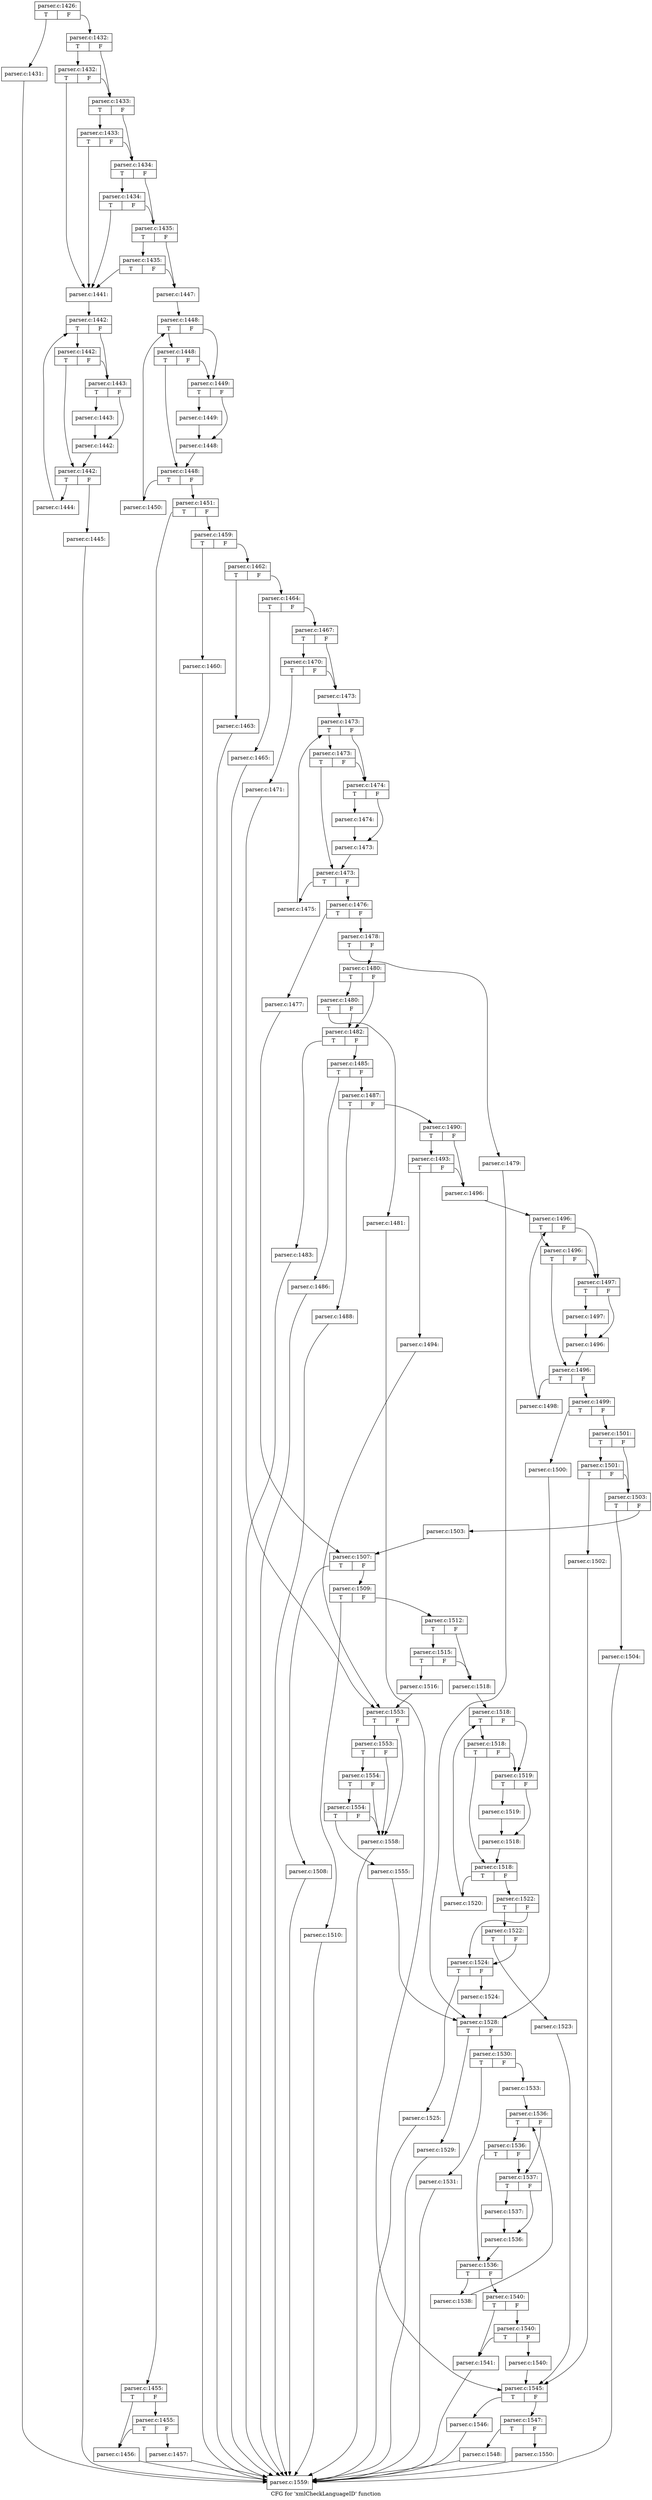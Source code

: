 digraph "CFG for 'xmlCheckLanguageID' function" {
	label="CFG for 'xmlCheckLanguageID' function";

	Node0x546fc20 [shape=record,label="{parser.c:1426:|{<s0>T|<s1>F}}"];
	Node0x546fc20:s0 -> Node0x56c7890;
	Node0x546fc20:s1 -> Node0x54705b0;
	Node0x56c7890 [shape=record,label="{parser.c:1431:}"];
	Node0x56c7890 -> Node0x56c8eb0;
	Node0x54705b0 [shape=record,label="{parser.c:1432:|{<s0>T|<s1>F}}"];
	Node0x54705b0:s0 -> Node0x56e8cd0;
	Node0x54705b0:s1 -> Node0x56e8c50;
	Node0x56e8cd0 [shape=record,label="{parser.c:1432:|{<s0>T|<s1>F}}"];
	Node0x56e8cd0:s0 -> Node0x56e8ab0;
	Node0x56e8cd0:s1 -> Node0x56e8c50;
	Node0x56e8c50 [shape=record,label="{parser.c:1433:|{<s0>T|<s1>F}}"];
	Node0x56e8c50:s0 -> Node0x56e95b0;
	Node0x56e8c50:s1 -> Node0x56e8bd0;
	Node0x56e95b0 [shape=record,label="{parser.c:1433:|{<s0>T|<s1>F}}"];
	Node0x56e95b0:s0 -> Node0x56e8ab0;
	Node0x56e95b0:s1 -> Node0x56e8bd0;
	Node0x56e8bd0 [shape=record,label="{parser.c:1434:|{<s0>T|<s1>F}}"];
	Node0x56e8bd0:s0 -> Node0x56e9d70;
	Node0x56e8bd0:s1 -> Node0x56e8b50;
	Node0x56e9d70 [shape=record,label="{parser.c:1434:|{<s0>T|<s1>F}}"];
	Node0x56e9d70:s0 -> Node0x56e8ab0;
	Node0x56e9d70:s1 -> Node0x56e8b50;
	Node0x56e8b50 [shape=record,label="{parser.c:1435:|{<s0>T|<s1>F}}"];
	Node0x56e8b50:s0 -> Node0x56ea530;
	Node0x56e8b50:s1 -> Node0x56e8b00;
	Node0x56ea530 [shape=record,label="{parser.c:1435:|{<s0>T|<s1>F}}"];
	Node0x56ea530:s0 -> Node0x56e8ab0;
	Node0x56ea530:s1 -> Node0x56e8b00;
	Node0x56e8ab0 [shape=record,label="{parser.c:1441:}"];
	Node0x56e8ab0 -> Node0x56eafa0;
	Node0x56eafa0 [shape=record,label="{parser.c:1442:|{<s0>T|<s1>F}}"];
	Node0x56eafa0:s0 -> Node0x56eb320;
	Node0x56eafa0:s1 -> Node0x56eb2d0;
	Node0x56eb320 [shape=record,label="{parser.c:1442:|{<s0>T|<s1>F}}"];
	Node0x56eb320:s0 -> Node0x56eb280;
	Node0x56eb320:s1 -> Node0x56eb2d0;
	Node0x56eb2d0 [shape=record,label="{parser.c:1443:|{<s0>T|<s1>F}}"];
	Node0x56eb2d0:s0 -> Node0x56ebbc0;
	Node0x56eb2d0:s1 -> Node0x56ebb70;
	Node0x56ebbc0 [shape=record,label="{parser.c:1443:}"];
	Node0x56ebbc0 -> Node0x56ebb70;
	Node0x56ebb70 [shape=record,label="{parser.c:1442:}"];
	Node0x56ebb70 -> Node0x56eb280;
	Node0x56eb280 [shape=record,label="{parser.c:1442:|{<s0>T|<s1>F}}"];
	Node0x56eb280:s0 -> Node0x5688920;
	Node0x56eb280:s1 -> Node0x546ff50;
	Node0x5688920 [shape=record,label="{parser.c:1444:}"];
	Node0x5688920 -> Node0x56eafa0;
	Node0x546ff50 [shape=record,label="{parser.c:1445:}"];
	Node0x546ff50 -> Node0x56c8eb0;
	Node0x56e8b00 [shape=record,label="{parser.c:1447:}"];
	Node0x56e8b00 -> Node0x56eece0;
	Node0x56eece0 [shape=record,label="{parser.c:1448:|{<s0>T|<s1>F}}"];
	Node0x56eece0:s0 -> Node0x56ef020;
	Node0x56eece0:s1 -> Node0x56eefd0;
	Node0x56ef020 [shape=record,label="{parser.c:1448:|{<s0>T|<s1>F}}"];
	Node0x56ef020:s0 -> Node0x56eef80;
	Node0x56ef020:s1 -> Node0x56eefd0;
	Node0x56eefd0 [shape=record,label="{parser.c:1449:|{<s0>T|<s1>F}}"];
	Node0x56eefd0:s0 -> Node0x56ef800;
	Node0x56eefd0:s1 -> Node0x56ef7b0;
	Node0x56ef800 [shape=record,label="{parser.c:1449:}"];
	Node0x56ef800 -> Node0x56ef7b0;
	Node0x56ef7b0 [shape=record,label="{parser.c:1448:}"];
	Node0x56ef7b0 -> Node0x56eef80;
	Node0x56eef80 [shape=record,label="{parser.c:1448:|{<s0>T|<s1>F}}"];
	Node0x56eef80:s0 -> Node0x56f00c0;
	Node0x56eef80:s1 -> Node0x56eef00;
	Node0x56f00c0 [shape=record,label="{parser.c:1450:}"];
	Node0x56f00c0 -> Node0x56eece0;
	Node0x56eef00 [shape=record,label="{parser.c:1451:|{<s0>T|<s1>F}}"];
	Node0x56eef00:s0 -> Node0x56f03e0;
	Node0x56eef00:s1 -> Node0x56f0430;
	Node0x56f03e0 [shape=record,label="{parser.c:1455:|{<s0>T|<s1>F}}"];
	Node0x56f03e0:s0 -> Node0x56f0a30;
	Node0x56f03e0:s1 -> Node0x56f0ad0;
	Node0x56f0ad0 [shape=record,label="{parser.c:1455:|{<s0>T|<s1>F}}"];
	Node0x56f0ad0:s0 -> Node0x56f0a30;
	Node0x56f0ad0:s1 -> Node0x56f0a80;
	Node0x56f0a30 [shape=record,label="{parser.c:1456:}"];
	Node0x56f0a30 -> Node0x56c8eb0;
	Node0x56f0a80 [shape=record,label="{parser.c:1457:}"];
	Node0x56f0a80 -> Node0x56c8eb0;
	Node0x56f0430 [shape=record,label="{parser.c:1459:|{<s0>T|<s1>F}}"];
	Node0x56f0430:s0 -> Node0x56f1720;
	Node0x56f0430:s1 -> Node0x56f1770;
	Node0x56f1720 [shape=record,label="{parser.c:1460:}"];
	Node0x56f1720 -> Node0x56c8eb0;
	Node0x56f1770 [shape=record,label="{parser.c:1462:|{<s0>T|<s1>F}}"];
	Node0x56f1770:s0 -> Node0x56f1e00;
	Node0x56f1770:s1 -> Node0x56f1e50;
	Node0x56f1e00 [shape=record,label="{parser.c:1463:}"];
	Node0x56f1e00 -> Node0x56c8eb0;
	Node0x56f1e50 [shape=record,label="{parser.c:1464:|{<s0>T|<s1>F}}"];
	Node0x56f1e50:s0 -> Node0x56f2460;
	Node0x56f1e50:s1 -> Node0x56f24b0;
	Node0x56f2460 [shape=record,label="{parser.c:1465:}"];
	Node0x56f2460 -> Node0x56c8eb0;
	Node0x56f24b0 [shape=record,label="{parser.c:1467:|{<s0>T|<s1>F}}"];
	Node0x56f24b0:s0 -> Node0x56f2f60;
	Node0x56f24b0:s1 -> Node0x56f2f10;
	Node0x56f2f60 [shape=record,label="{parser.c:1470:|{<s0>T|<s1>F}}"];
	Node0x56f2f60:s0 -> Node0x56eb1c0;
	Node0x56f2f60:s1 -> Node0x56f2f10;
	Node0x56eb1c0 [shape=record,label="{parser.c:1471:}"];
	Node0x56eb1c0 -> Node0x56f36a0;
	Node0x56f2f10 [shape=record,label="{parser.c:1473:}"];
	Node0x56f2f10 -> Node0x56f40c0;
	Node0x56f40c0 [shape=record,label="{parser.c:1473:|{<s0>T|<s1>F}}"];
	Node0x56f40c0:s0 -> Node0x56f4400;
	Node0x56f40c0:s1 -> Node0x56f43b0;
	Node0x56f4400 [shape=record,label="{parser.c:1473:|{<s0>T|<s1>F}}"];
	Node0x56f4400:s0 -> Node0x56f4360;
	Node0x56f4400:s1 -> Node0x56f43b0;
	Node0x56f43b0 [shape=record,label="{parser.c:1474:|{<s0>T|<s1>F}}"];
	Node0x56f43b0:s0 -> Node0x56f4be0;
	Node0x56f43b0:s1 -> Node0x56f4b90;
	Node0x56f4be0 [shape=record,label="{parser.c:1474:}"];
	Node0x56f4be0 -> Node0x56f4b90;
	Node0x56f4b90 [shape=record,label="{parser.c:1473:}"];
	Node0x56f4b90 -> Node0x56f4360;
	Node0x56f4360 [shape=record,label="{parser.c:1473:|{<s0>T|<s1>F}}"];
	Node0x56f4360:s0 -> Node0x56f54a0;
	Node0x56f4360:s1 -> Node0x56f42e0;
	Node0x56f54a0 [shape=record,label="{parser.c:1475:}"];
	Node0x56f54a0 -> Node0x56f40c0;
	Node0x56f42e0 [shape=record,label="{parser.c:1476:|{<s0>T|<s1>F}}"];
	Node0x56f42e0:s0 -> Node0x56f57c0;
	Node0x56f42e0:s1 -> Node0x56f5810;
	Node0x56f57c0 [shape=record,label="{parser.c:1477:}"];
	Node0x56f57c0 -> Node0x56f5cf0;
	Node0x56f5810 [shape=record,label="{parser.c:1478:|{<s0>T|<s1>F}}"];
	Node0x56f5810:s0 -> Node0x56f5e10;
	Node0x56f5810:s1 -> Node0x56f5e60;
	Node0x56f5e10 [shape=record,label="{parser.c:1479:}"];
	Node0x56f5e10 -> Node0x56f6340;
	Node0x56f5e60 [shape=record,label="{parser.c:1480:|{<s0>T|<s1>F}}"];
	Node0x56f5e60:s0 -> Node0x56f6500;
	Node0x56f5e60:s1 -> Node0x56f64b0;
	Node0x56f6500 [shape=record,label="{parser.c:1480:|{<s0>T|<s1>F}}"];
	Node0x56f6500:s0 -> Node0x56f6460;
	Node0x56f6500:s1 -> Node0x56f64b0;
	Node0x56f6460 [shape=record,label="{parser.c:1481:}"];
	Node0x56f6460 -> Node0x56f6e50;
	Node0x56f64b0 [shape=record,label="{parser.c:1482:|{<s0>T|<s1>F}}"];
	Node0x56f64b0:s0 -> Node0x56f6fa0;
	Node0x56f64b0:s1 -> Node0x56f6ff0;
	Node0x56f6fa0 [shape=record,label="{parser.c:1483:}"];
	Node0x56f6fa0 -> Node0x56c8eb0;
	Node0x56f6ff0 [shape=record,label="{parser.c:1485:|{<s0>T|<s1>F}}"];
	Node0x56f6ff0:s0 -> Node0x56eccd0;
	Node0x56f6ff0:s1 -> Node0x56ecd20;
	Node0x56eccd0 [shape=record,label="{parser.c:1486:}"];
	Node0x56eccd0 -> Node0x56c8eb0;
	Node0x56ecd20 [shape=record,label="{parser.c:1487:|{<s0>T|<s1>F}}"];
	Node0x56ecd20:s0 -> Node0x56ed330;
	Node0x56ecd20:s1 -> Node0x56ed380;
	Node0x56ed330 [shape=record,label="{parser.c:1488:}"];
	Node0x56ed330 -> Node0x56c8eb0;
	Node0x56ed380 [shape=record,label="{parser.c:1490:|{<s0>T|<s1>F}}"];
	Node0x56ed380:s0 -> Node0x56f9770;
	Node0x56ed380:s1 -> Node0x56f9720;
	Node0x56f9770 [shape=record,label="{parser.c:1493:|{<s0>T|<s1>F}}"];
	Node0x56f9770:s0 -> Node0x56f96d0;
	Node0x56f9770:s1 -> Node0x56f9720;
	Node0x56f96d0 [shape=record,label="{parser.c:1494:}"];
	Node0x56f96d0 -> Node0x56f36a0;
	Node0x56f9720 [shape=record,label="{parser.c:1496:}"];
	Node0x56f9720 -> Node0x56fa010;
	Node0x56fa010 [shape=record,label="{parser.c:1496:|{<s0>T|<s1>F}}"];
	Node0x56fa010:s0 -> Node0x56fa350;
	Node0x56fa010:s1 -> Node0x56fa300;
	Node0x56fa350 [shape=record,label="{parser.c:1496:|{<s0>T|<s1>F}}"];
	Node0x56fa350:s0 -> Node0x56fa2b0;
	Node0x56fa350:s1 -> Node0x56fa300;
	Node0x56fa300 [shape=record,label="{parser.c:1497:|{<s0>T|<s1>F}}"];
	Node0x56fa300:s0 -> Node0x56fab30;
	Node0x56fa300:s1 -> Node0x56faae0;
	Node0x56fab30 [shape=record,label="{parser.c:1497:}"];
	Node0x56fab30 -> Node0x56faae0;
	Node0x56faae0 [shape=record,label="{parser.c:1496:}"];
	Node0x56faae0 -> Node0x56fa2b0;
	Node0x56fa2b0 [shape=record,label="{parser.c:1496:|{<s0>T|<s1>F}}"];
	Node0x56fa2b0:s0 -> Node0x56fb3f0;
	Node0x56fa2b0:s1 -> Node0x56fa230;
	Node0x56fb3f0 [shape=record,label="{parser.c:1498:}"];
	Node0x56fb3f0 -> Node0x56fa010;
	Node0x56fa230 [shape=record,label="{parser.c:1499:|{<s0>T|<s1>F}}"];
	Node0x56fa230:s0 -> Node0x56fb710;
	Node0x56fa230:s1 -> Node0x56fb760;
	Node0x56fb710 [shape=record,label="{parser.c:1500:}"];
	Node0x56fb710 -> Node0x56f6340;
	Node0x56fb760 [shape=record,label="{parser.c:1501:|{<s0>T|<s1>F}}"];
	Node0x56fb760:s0 -> Node0x56fbdb0;
	Node0x56fb760:s1 -> Node0x56fbd60;
	Node0x56fbdb0 [shape=record,label="{parser.c:1501:|{<s0>T|<s1>F}}"];
	Node0x56fbdb0:s0 -> Node0x56fbd10;
	Node0x56fbdb0:s1 -> Node0x56fbd60;
	Node0x56fbd10 [shape=record,label="{parser.c:1502:}"];
	Node0x56fbd10 -> Node0x56f6e50;
	Node0x56fbd60 [shape=record,label="{parser.c:1503:|{<s0>T|<s1>F}}"];
	Node0x56fbd60:s0 -> Node0x56fc7c0;
	Node0x56fbd60:s1 -> Node0x56fc810;
	Node0x56fc7c0 [shape=record,label="{parser.c:1504:}"];
	Node0x56fc7c0 -> Node0x56c8eb0;
	Node0x56fc810 [shape=record,label="{parser.c:1503:}"];
	Node0x56fc810 -> Node0x56f5cf0;
	Node0x56f5cf0 [shape=record,label="{parser.c:1507:|{<s0>T|<s1>F}}"];
	Node0x56f5cf0:s0 -> Node0x56fcf00;
	Node0x56f5cf0:s1 -> Node0x56fcf50;
	Node0x56fcf00 [shape=record,label="{parser.c:1508:}"];
	Node0x56fcf00 -> Node0x56c8eb0;
	Node0x56fcf50 [shape=record,label="{parser.c:1509:|{<s0>T|<s1>F}}"];
	Node0x56fcf50:s0 -> Node0x56fd560;
	Node0x56fcf50:s1 -> Node0x56fd5b0;
	Node0x56fd560 [shape=record,label="{parser.c:1510:}"];
	Node0x56fd560 -> Node0x56c8eb0;
	Node0x56fd5b0 [shape=record,label="{parser.c:1512:|{<s0>T|<s1>F}}"];
	Node0x56fd5b0:s0 -> Node0x56fdfa0;
	Node0x56fd5b0:s1 -> Node0x56fdf50;
	Node0x56fdfa0 [shape=record,label="{parser.c:1515:|{<s0>T|<s1>F}}"];
	Node0x56fdfa0:s0 -> Node0x56fdf00;
	Node0x56fdfa0:s1 -> Node0x56fdf50;
	Node0x56fdf00 [shape=record,label="{parser.c:1516:}"];
	Node0x56fdf00 -> Node0x56f36a0;
	Node0x56fdf50 [shape=record,label="{parser.c:1518:}"];
	Node0x56fdf50 -> Node0x56fe840;
	Node0x56fe840 [shape=record,label="{parser.c:1518:|{<s0>T|<s1>F}}"];
	Node0x56fe840:s0 -> Node0x56fecc0;
	Node0x56fe840:s1 -> Node0x56fec70;
	Node0x56fecc0 [shape=record,label="{parser.c:1518:|{<s0>T|<s1>F}}"];
	Node0x56fecc0:s0 -> Node0x56f2e80;
	Node0x56fecc0:s1 -> Node0x56fec70;
	Node0x56fec70 [shape=record,label="{parser.c:1519:|{<s0>T|<s1>F}}"];
	Node0x56fec70:s0 -> Node0x56ff470;
	Node0x56fec70:s1 -> Node0x56ff420;
	Node0x56ff470 [shape=record,label="{parser.c:1519:}"];
	Node0x56ff470 -> Node0x56ff420;
	Node0x56ff420 [shape=record,label="{parser.c:1518:}"];
	Node0x56ff420 -> Node0x56f2e80;
	Node0x56f2e80 [shape=record,label="{parser.c:1518:|{<s0>T|<s1>F}}"];
	Node0x56f2e80:s0 -> Node0x56ffd30;
	Node0x56f2e80:s1 -> Node0x56f2e00;
	Node0x56ffd30 [shape=record,label="{parser.c:1520:}"];
	Node0x56ffd30 -> Node0x56fe840;
	Node0x56f2e00 [shape=record,label="{parser.c:1522:|{<s0>T|<s1>F}}"];
	Node0x56f2e00:s0 -> Node0x57000f0;
	Node0x56f2e00:s1 -> Node0x57000a0;
	Node0x57000f0 [shape=record,label="{parser.c:1522:|{<s0>T|<s1>F}}"];
	Node0x57000f0:s0 -> Node0x5700050;
	Node0x57000f0:s1 -> Node0x57000a0;
	Node0x5700050 [shape=record,label="{parser.c:1523:}"];
	Node0x5700050 -> Node0x56f6e50;
	Node0x57000a0 [shape=record,label="{parser.c:1524:|{<s0>T|<s1>F}}"];
	Node0x57000a0:s0 -> Node0x5700b00;
	Node0x57000a0:s1 -> Node0x5700b50;
	Node0x5700b00 [shape=record,label="{parser.c:1525:}"];
	Node0x5700b00 -> Node0x56c8eb0;
	Node0x5700b50 [shape=record,label="{parser.c:1524:}"];
	Node0x5700b50 -> Node0x56f6340;
	Node0x56f6340 [shape=record,label="{parser.c:1528:|{<s0>T|<s1>F}}"];
	Node0x56f6340:s0 -> Node0x5701240;
	Node0x56f6340:s1 -> Node0x5701290;
	Node0x5701240 [shape=record,label="{parser.c:1529:}"];
	Node0x5701240 -> Node0x56c8eb0;
	Node0x5701290 [shape=record,label="{parser.c:1530:|{<s0>T|<s1>F}}"];
	Node0x5701290:s0 -> Node0x57018a0;
	Node0x5701290:s1 -> Node0x57018f0;
	Node0x57018a0 [shape=record,label="{parser.c:1531:}"];
	Node0x57018a0 -> Node0x56c8eb0;
	Node0x57018f0 [shape=record,label="{parser.c:1533:}"];
	Node0x57018f0 -> Node0x57021d0;
	Node0x57021d0 [shape=record,label="{parser.c:1536:|{<s0>T|<s1>F}}"];
	Node0x57021d0:s0 -> Node0x5702510;
	Node0x57021d0:s1 -> Node0x57024c0;
	Node0x5702510 [shape=record,label="{parser.c:1536:|{<s0>T|<s1>F}}"];
	Node0x5702510:s0 -> Node0x5702470;
	Node0x5702510:s1 -> Node0x57024c0;
	Node0x57024c0 [shape=record,label="{parser.c:1537:|{<s0>T|<s1>F}}"];
	Node0x57024c0:s0 -> Node0x5702cf0;
	Node0x57024c0:s1 -> Node0x5702ca0;
	Node0x5702cf0 [shape=record,label="{parser.c:1537:}"];
	Node0x5702cf0 -> Node0x5702ca0;
	Node0x5702ca0 [shape=record,label="{parser.c:1536:}"];
	Node0x5702ca0 -> Node0x5702470;
	Node0x5702470 [shape=record,label="{parser.c:1536:|{<s0>T|<s1>F}}"];
	Node0x5702470:s0 -> Node0x57035b0;
	Node0x5702470:s1 -> Node0x57023f0;
	Node0x57035b0 [shape=record,label="{parser.c:1538:}"];
	Node0x57035b0 -> Node0x57021d0;
	Node0x57023f0 [shape=record,label="{parser.c:1540:|{<s0>T|<s1>F}}"];
	Node0x57023f0:s0 -> Node0x57038d0;
	Node0x57023f0:s1 -> Node0x5703970;
	Node0x5703970 [shape=record,label="{parser.c:1540:|{<s0>T|<s1>F}}"];
	Node0x5703970:s0 -> Node0x57038d0;
	Node0x5703970:s1 -> Node0x5703920;
	Node0x57038d0 [shape=record,label="{parser.c:1541:}"];
	Node0x57038d0 -> Node0x56c8eb0;
	Node0x5703920 [shape=record,label="{parser.c:1540:}"];
	Node0x5703920 -> Node0x56f6e50;
	Node0x56f6e50 [shape=record,label="{parser.c:1545:|{<s0>T|<s1>F}}"];
	Node0x56f6e50:s0 -> Node0x57044c0;
	Node0x56f6e50:s1 -> Node0x5704510;
	Node0x57044c0 [shape=record,label="{parser.c:1546:}"];
	Node0x57044c0 -> Node0x56c8eb0;
	Node0x5704510 [shape=record,label="{parser.c:1547:|{<s0>T|<s1>F}}"];
	Node0x5704510:s0 -> Node0x5704b20;
	Node0x5704510:s1 -> Node0x5704b70;
	Node0x5704b20 [shape=record,label="{parser.c:1548:}"];
	Node0x5704b20 -> Node0x56c8eb0;
	Node0x5704b70 [shape=record,label="{parser.c:1550:}"];
	Node0x5704b70 -> Node0x56c8eb0;
	Node0x56f36a0 [shape=record,label="{parser.c:1553:|{<s0>T|<s1>F}}"];
	Node0x56f36a0:s0 -> Node0x5705410;
	Node0x56f36a0:s1 -> Node0x5705340;
	Node0x5705410 [shape=record,label="{parser.c:1553:|{<s0>T|<s1>F}}"];
	Node0x5705410:s0 -> Node0x5705390;
	Node0x5705410:s1 -> Node0x5705340;
	Node0x5705390 [shape=record,label="{parser.c:1554:|{<s0>T|<s1>F}}"];
	Node0x5705390:s0 -> Node0x5705bf0;
	Node0x5705390:s1 -> Node0x5705340;
	Node0x5705bf0 [shape=record,label="{parser.c:1554:|{<s0>T|<s1>F}}"];
	Node0x5705bf0:s0 -> Node0x57052f0;
	Node0x5705bf0:s1 -> Node0x5705340;
	Node0x57052f0 [shape=record,label="{parser.c:1555:}"];
	Node0x57052f0 -> Node0x56f6340;
	Node0x5705340 [shape=record,label="{parser.c:1558:}"];
	Node0x5705340 -> Node0x56c8eb0;
	Node0x56c8eb0 [shape=record,label="{parser.c:1559:}"];
}
